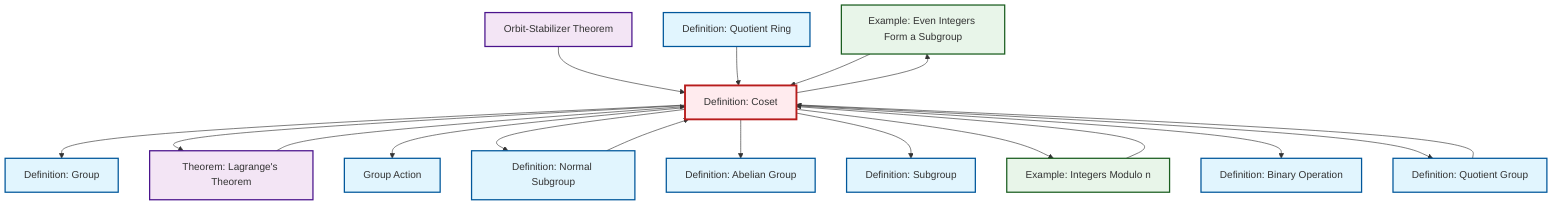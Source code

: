 graph TD
    classDef definition fill:#e1f5fe,stroke:#01579b,stroke-width:2px
    classDef theorem fill:#f3e5f5,stroke:#4a148c,stroke-width:2px
    classDef axiom fill:#fff3e0,stroke:#e65100,stroke-width:2px
    classDef example fill:#e8f5e9,stroke:#1b5e20,stroke-width:2px
    classDef current fill:#ffebee,stroke:#b71c1c,stroke-width:3px
    ex-even-integers-subgroup["Example: Even Integers Form a Subgroup"]:::example
    def-binary-operation["Definition: Binary Operation"]:::definition
    def-coset["Definition: Coset"]:::definition
    thm-lagrange["Theorem: Lagrange's Theorem"]:::theorem
    def-quotient-ring["Definition: Quotient Ring"]:::definition
    ex-quotient-integers-mod-n["Example: Integers Modulo n"]:::example
    thm-orbit-stabilizer["Orbit-Stabilizer Theorem"]:::theorem
    def-group-action["Group Action"]:::definition
    def-subgroup["Definition: Subgroup"]:::definition
    def-group["Definition: Group"]:::definition
    def-abelian-group["Definition: Abelian Group"]:::definition
    def-normal-subgroup["Definition: Normal Subgroup"]:::definition
    def-quotient-group["Definition: Quotient Group"]:::definition
    def-coset --> def-group
    def-coset --> thm-lagrange
    thm-orbit-stabilizer --> def-coset
    def-quotient-ring --> def-coset
    ex-quotient-integers-mod-n --> def-coset
    def-normal-subgroup --> def-coset
    def-quotient-group --> def-coset
    def-coset --> def-group-action
    def-coset --> def-normal-subgroup
    def-coset --> def-abelian-group
    def-coset --> ex-even-integers-subgroup
    def-coset --> def-subgroup
    ex-even-integers-subgroup --> def-coset
    thm-lagrange --> def-coset
    def-coset --> ex-quotient-integers-mod-n
    def-coset --> def-binary-operation
    def-coset --> def-quotient-group
    class def-coset current